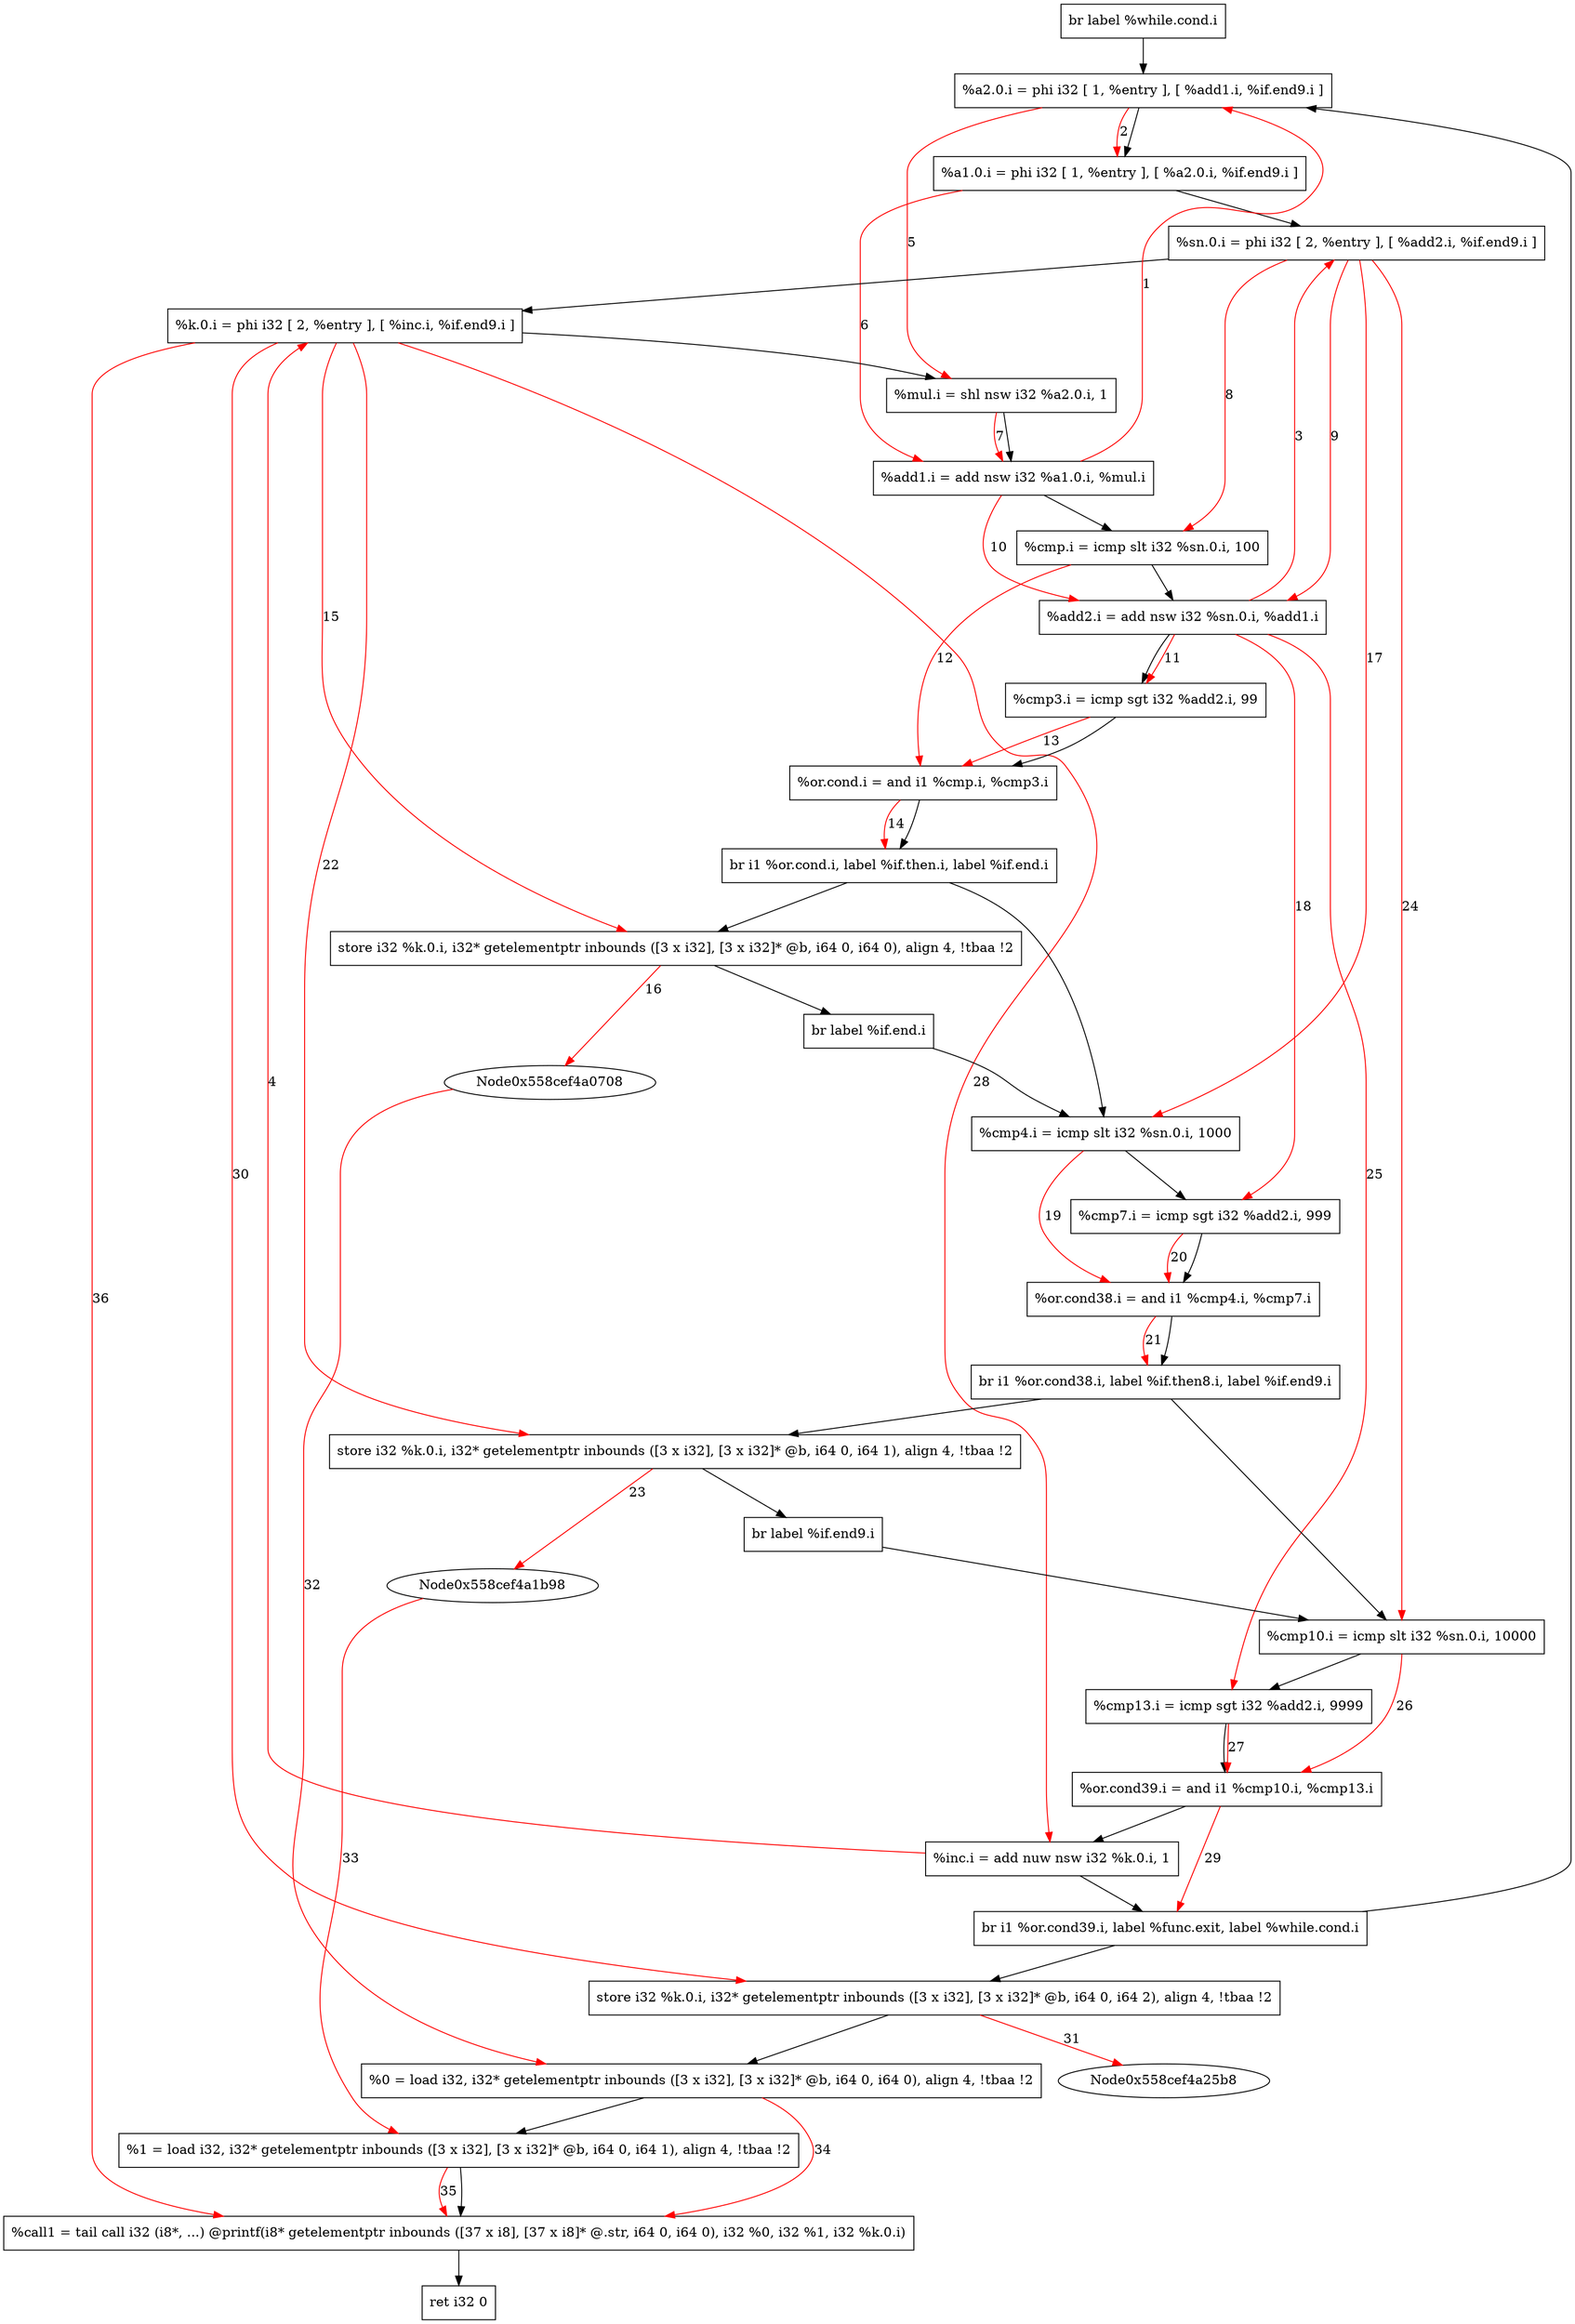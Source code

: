 digraph "CDFG for'main' function" {
	Node0x558cef4a2d28[shape=record, label="  br label %while.cond.i"]
	Node0x558cef4a2ea8[shape=record, label="  %a2.0.i = phi i32 [ 1, %entry ], [ %add1.i, %if.end9.i ]"]
	Node0x558cef4a2f68[shape=record, label="  %a1.0.i = phi i32 [ 1, %entry ], [ %a2.0.i, %if.end9.i ]"]
	Node0x558cef4a30d8[shape=record, label="  %sn.0.i = phi i32 [ 2, %entry ], [ %add2.i, %if.end9.i ]"]
	Node0x558cef4a3248[shape=record, label="  %k.0.i = phi i32 [ 2, %entry ], [ %inc.i, %if.end9.i ]"]
	Node0x558cef4a3330[shape=record, label="  %mul.i = shl nsw i32 %a2.0.i, 1"]
	Node0x558cef4a33c0[shape=record, label="  %add1.i = add nsw i32 %a1.0.i, %mul.i"]
	Node0x558cef4a3430[shape=record, label="  %cmp.i = icmp slt i32 %sn.0.i, 100"]
	Node0x558cef4a34c0[shape=record, label="  %add2.i = add nsw i32 %sn.0.i, %add1.i"]
	Node0x558cef4a3530[shape=record, label="  %cmp3.i = icmp sgt i32 %add2.i, 99"]
	Node0x558cef4a35c0[shape=record, label="  %or.cond.i = and i1 %cmp.i, %cmp3.i"]
	Node0x558cef434588[shape=record, label="  br i1 %or.cond.i, label %if.then.i, label %if.end.i"]
	Node0x558cef4a38c0[shape=record, label="  store i32 %k.0.i, i32* getelementptr inbounds ([3 x i32], [3 x i32]* @b, i64 0, i64 0), align 4, !tbaa !2"]
	Node0x558cef4a3088[shape=record, label="  br label %if.end.i"]
	Node0x558cef4a3940[shape=record, label="  %cmp4.i = icmp slt i32 %sn.0.i, 1000"]
	Node0x558cef4a39b0[shape=record, label="  %cmp7.i = icmp sgt i32 %add2.i, 999"]
	Node0x558cef4a3a40[shape=record, label="  %or.cond38.i = and i1 %cmp4.i, %cmp7.i"]
	Node0x558cef4a4388[shape=record, label="  br i1 %or.cond38.i, label %if.then8.i, label %if.end9.i"]
	Node0x558cef4a4420[shape=record, label="  store i32 %k.0.i, i32* getelementptr inbounds ([3 x i32], [3 x i32]* @b, i64 0, i64 1), align 4, !tbaa !2"]
	Node0x558cef49fbf8[shape=record, label="  br label %if.end9.i"]
	Node0x558cef4a44a0[shape=record, label="  %cmp10.i = icmp slt i32 %sn.0.i, 10000"]
	Node0x558cef4a4510[shape=record, label="  %cmp13.i = icmp sgt i32 %add2.i, 9999"]
	Node0x558cef4a45a0[shape=record, label="  %or.cond39.i = and i1 %cmp10.i, %cmp13.i"]
	Node0x558cef4a4640[shape=record, label="  %inc.i = add nuw nsw i32 %k.0.i, 1"]
	Node0x558cef4a4718[shape=record, label="  br i1 %or.cond39.i, label %func.exit, label %while.cond.i"]
	Node0x558cef4a47b0[shape=record, label="  store i32 %k.0.i, i32* getelementptr inbounds ([3 x i32], [3 x i32]* @b, i64 0, i64 2), align 4, !tbaa !2"]
	Node0x558cef4a31f8[shape=record, label="  %0 = load i32, i32* getelementptr inbounds ([3 x i32], [3 x i32]* @b, i64 0, i64 0), align 4, !tbaa !2"]
	Node0x558cef4a2e58[shape=record, label="  %1 = load i32, i32* getelementptr inbounds ([3 x i32], [3 x i32]* @b, i64 0, i64 1), align 4, !tbaa !2"]
	Node0x558cef4a4a38[shape=record, label="  %call1 = tail call i32 (i8*, ...) @printf(i8* getelementptr inbounds ([37 x i8], [37 x i8]* @.str, i64 0, i64 0), i32 %0, i32 %1, i32 %k.0.i)"]
	Node0x558cef4a4e68[shape=record, label="  ret i32 0"]
	Node0x558cef4a2d28 -> Node0x558cef4a2ea8
	Node0x558cef4a2ea8 -> Node0x558cef4a2f68
	Node0x558cef4a2f68 -> Node0x558cef4a30d8
	Node0x558cef4a30d8 -> Node0x558cef4a3248
	Node0x558cef4a3248 -> Node0x558cef4a3330
	Node0x558cef4a3330 -> Node0x558cef4a33c0
	Node0x558cef4a33c0 -> Node0x558cef4a3430
	Node0x558cef4a3430 -> Node0x558cef4a34c0
	Node0x558cef4a34c0 -> Node0x558cef4a3530
	Node0x558cef4a3530 -> Node0x558cef4a35c0
	Node0x558cef4a35c0 -> Node0x558cef434588
	Node0x558cef434588 -> Node0x558cef4a38c0
	Node0x558cef434588 -> Node0x558cef4a3940
	Node0x558cef4a38c0 -> Node0x558cef4a3088
	Node0x558cef4a3088 -> Node0x558cef4a3940
	Node0x558cef4a3940 -> Node0x558cef4a39b0
	Node0x558cef4a39b0 -> Node0x558cef4a3a40
	Node0x558cef4a3a40 -> Node0x558cef4a4388
	Node0x558cef4a4388 -> Node0x558cef4a4420
	Node0x558cef4a4388 -> Node0x558cef4a44a0
	Node0x558cef4a4420 -> Node0x558cef49fbf8
	Node0x558cef49fbf8 -> Node0x558cef4a44a0
	Node0x558cef4a44a0 -> Node0x558cef4a4510
	Node0x558cef4a4510 -> Node0x558cef4a45a0
	Node0x558cef4a45a0 -> Node0x558cef4a4640
	Node0x558cef4a4640 -> Node0x558cef4a4718
	Node0x558cef4a4718 -> Node0x558cef4a47b0
	Node0x558cef4a4718 -> Node0x558cef4a2ea8
	Node0x558cef4a47b0 -> Node0x558cef4a31f8
	Node0x558cef4a31f8 -> Node0x558cef4a2e58
	Node0x558cef4a2e58 -> Node0x558cef4a4a38
	Node0x558cef4a4a38 -> Node0x558cef4a4e68
edge [color=red]
	Node0x558cef4a33c0 -> Node0x558cef4a2ea8[label="1"]
	Node0x558cef4a2ea8 -> Node0x558cef4a2f68[label="2"]
	Node0x558cef4a34c0 -> Node0x558cef4a30d8[label="3"]
	Node0x558cef4a4640 -> Node0x558cef4a3248[label="4"]
	Node0x558cef4a2ea8 -> Node0x558cef4a3330[label="5"]
	Node0x558cef4a2f68 -> Node0x558cef4a33c0[label="6"]
	Node0x558cef4a3330 -> Node0x558cef4a33c0[label="7"]
	Node0x558cef4a30d8 -> Node0x558cef4a3430[label="8"]
	Node0x558cef4a30d8 -> Node0x558cef4a34c0[label="9"]
	Node0x558cef4a33c0 -> Node0x558cef4a34c0[label="10"]
	Node0x558cef4a34c0 -> Node0x558cef4a3530[label="11"]
	Node0x558cef4a3430 -> Node0x558cef4a35c0[label="12"]
	Node0x558cef4a3530 -> Node0x558cef4a35c0[label="13"]
	Node0x558cef4a35c0 -> Node0x558cef434588[label="14"]
	Node0x558cef4a3248 -> Node0x558cef4a38c0[label="15"]
	Node0x558cef4a38c0 -> Node0x558cef4a0708[label="16"]
	Node0x558cef4a30d8 -> Node0x558cef4a3940[label="17"]
	Node0x558cef4a34c0 -> Node0x558cef4a39b0[label="18"]
	Node0x558cef4a3940 -> Node0x558cef4a3a40[label="19"]
	Node0x558cef4a39b0 -> Node0x558cef4a3a40[label="20"]
	Node0x558cef4a3a40 -> Node0x558cef4a4388[label="21"]
	Node0x558cef4a3248 -> Node0x558cef4a4420[label="22"]
	Node0x558cef4a4420 -> Node0x558cef4a1b98[label="23"]
	Node0x558cef4a30d8 -> Node0x558cef4a44a0[label="24"]
	Node0x558cef4a34c0 -> Node0x558cef4a4510[label="25"]
	Node0x558cef4a44a0 -> Node0x558cef4a45a0[label="26"]
	Node0x558cef4a4510 -> Node0x558cef4a45a0[label="27"]
	Node0x558cef4a3248 -> Node0x558cef4a4640[label="28"]
	Node0x558cef4a45a0 -> Node0x558cef4a4718[label="29"]
	Node0x558cef4a3248 -> Node0x558cef4a47b0[label="30"]
	Node0x558cef4a47b0 -> Node0x558cef4a25b8[label="31"]
	Node0x558cef4a0708 -> Node0x558cef4a31f8[label="32"]
	Node0x558cef4a1b98 -> Node0x558cef4a2e58[label="33"]
	Node0x558cef4a31f8 -> Node0x558cef4a4a38[label="34"]
	Node0x558cef4a2e58 -> Node0x558cef4a4a38[label="35"]
	Node0x558cef4a3248 -> Node0x558cef4a4a38[label="36"]
}
